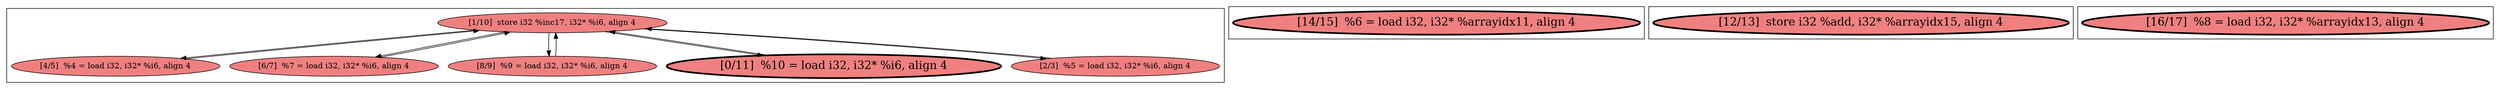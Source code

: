 
digraph G {



node149->node145 [ ]
node147->node149 [ ]
node145->node149 [ ]
node149->node144 [ ]
node149->node147 [ ]
node148->node149 [ ]
node146->node149 [ ]
node149->node146 [ ]
node144->node149 [ ]
node149->node148 [ ]


subgraph cluster3 {


node152 [penwidth=3.0,fontsize=20,fillcolor=lightcoral,label="[14/15]  %6 = load i32, i32* %arrayidx11, align 4",shape=ellipse,style=filled ]



}

subgraph cluster2 {


node151 [penwidth=3.0,fontsize=20,fillcolor=lightcoral,label="[12/13]  store i32 %add, i32* %arrayidx15, align 4",shape=ellipse,style=filled ]



}

subgraph cluster0 {


node149 [fillcolor=lightcoral,label="[1/10]  store i32 %inc17, i32* %i6, align 4",shape=ellipse,style=filled ]
node148 [penwidth=3.0,fontsize=20,fillcolor=lightcoral,label="[0/11]  %10 = load i32, i32* %i6, align 4",shape=ellipse,style=filled ]
node147 [fillcolor=lightcoral,label="[6/7]  %7 = load i32, i32* %i6, align 4",shape=ellipse,style=filled ]
node146 [fillcolor=lightcoral,label="[2/3]  %5 = load i32, i32* %i6, align 4",shape=ellipse,style=filled ]
node144 [fillcolor=lightcoral,label="[8/9]  %9 = load i32, i32* %i6, align 4",shape=ellipse,style=filled ]
node145 [fillcolor=lightcoral,label="[4/5]  %4 = load i32, i32* %i6, align 4",shape=ellipse,style=filled ]



}

subgraph cluster1 {


node150 [penwidth=3.0,fontsize=20,fillcolor=lightcoral,label="[16/17]  %8 = load i32, i32* %arrayidx13, align 4",shape=ellipse,style=filled ]



}

}
